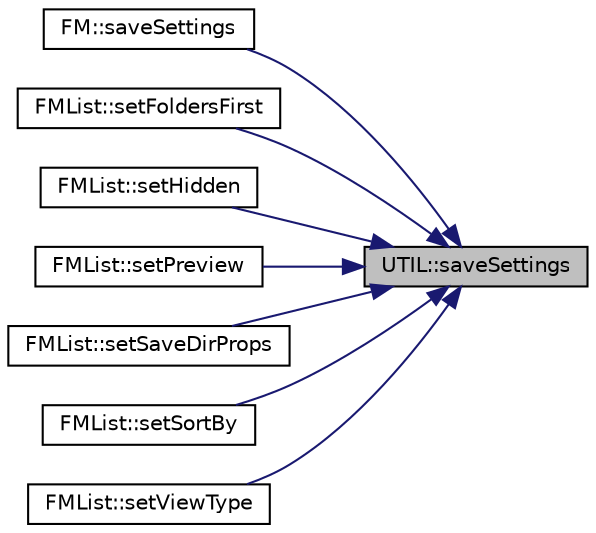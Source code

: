 digraph "UTIL::saveSettings"
{
 // INTERACTIVE_SVG=YES
 // LATEX_PDF_SIZE
  edge [fontname="Helvetica",fontsize="10",labelfontname="Helvetica",labelfontsize="10"];
  node [fontname="Helvetica",fontsize="10",shape=record];
  rankdir="RL";
  Node21 [label="UTIL::saveSettings",height=0.2,width=0.4,color="black", fillcolor="grey75", style="filled", fontcolor="black",tooltip=" "];
  Node21 -> Node22 [dir="back",color="midnightblue",fontsize="10",style="solid",fontname="Helvetica"];
  Node22 [label="FM::saveSettings",height=0.2,width=0.4,color="black", fillcolor="white", style="filled",URL="$class_f_m.html#ad1424cdc44b2787065d179766a8db054",tooltip=" "];
  Node21 -> Node23 [dir="back",color="midnightblue",fontsize="10",style="solid",fontname="Helvetica"];
  Node23 [label="FMList::setFoldersFirst",height=0.2,width=0.4,color="black", fillcolor="white", style="filled",URL="$class_f_m_list.html#a866b60ac9f3916b8382704a0a1c31d51",tooltip=" "];
  Node21 -> Node24 [dir="back",color="midnightblue",fontsize="10",style="solid",fontname="Helvetica"];
  Node24 [label="FMList::setHidden",height=0.2,width=0.4,color="black", fillcolor="white", style="filled",URL="$class_f_m_list.html#aeadbc64f290d14c2d72215bbba9b9759",tooltip=" "];
  Node21 -> Node25 [dir="back",color="midnightblue",fontsize="10",style="solid",fontname="Helvetica"];
  Node25 [label="FMList::setPreview",height=0.2,width=0.4,color="black", fillcolor="white", style="filled",URL="$class_f_m_list.html#a70d974f00408e0541c882942760b6e40",tooltip=" "];
  Node21 -> Node26 [dir="back",color="midnightblue",fontsize="10",style="solid",fontname="Helvetica"];
  Node26 [label="FMList::setSaveDirProps",height=0.2,width=0.4,color="black", fillcolor="white", style="filled",URL="$class_f_m_list.html#af7adab95b69f53d144bd5634af0454bb",tooltip=" "];
  Node21 -> Node27 [dir="back",color="midnightblue",fontsize="10",style="solid",fontname="Helvetica"];
  Node27 [label="FMList::setSortBy",height=0.2,width=0.4,color="black", fillcolor="white", style="filled",URL="$class_f_m_list.html#adb694b12cdd5ee48124be32378a86ef7",tooltip=" "];
  Node21 -> Node28 [dir="back",color="midnightblue",fontsize="10",style="solid",fontname="Helvetica"];
  Node28 [label="FMList::setViewType",height=0.2,width=0.4,color="black", fillcolor="white", style="filled",URL="$class_f_m_list.html#aea5337e2611fe12da8a3129cb79078f8",tooltip=" "];
}
